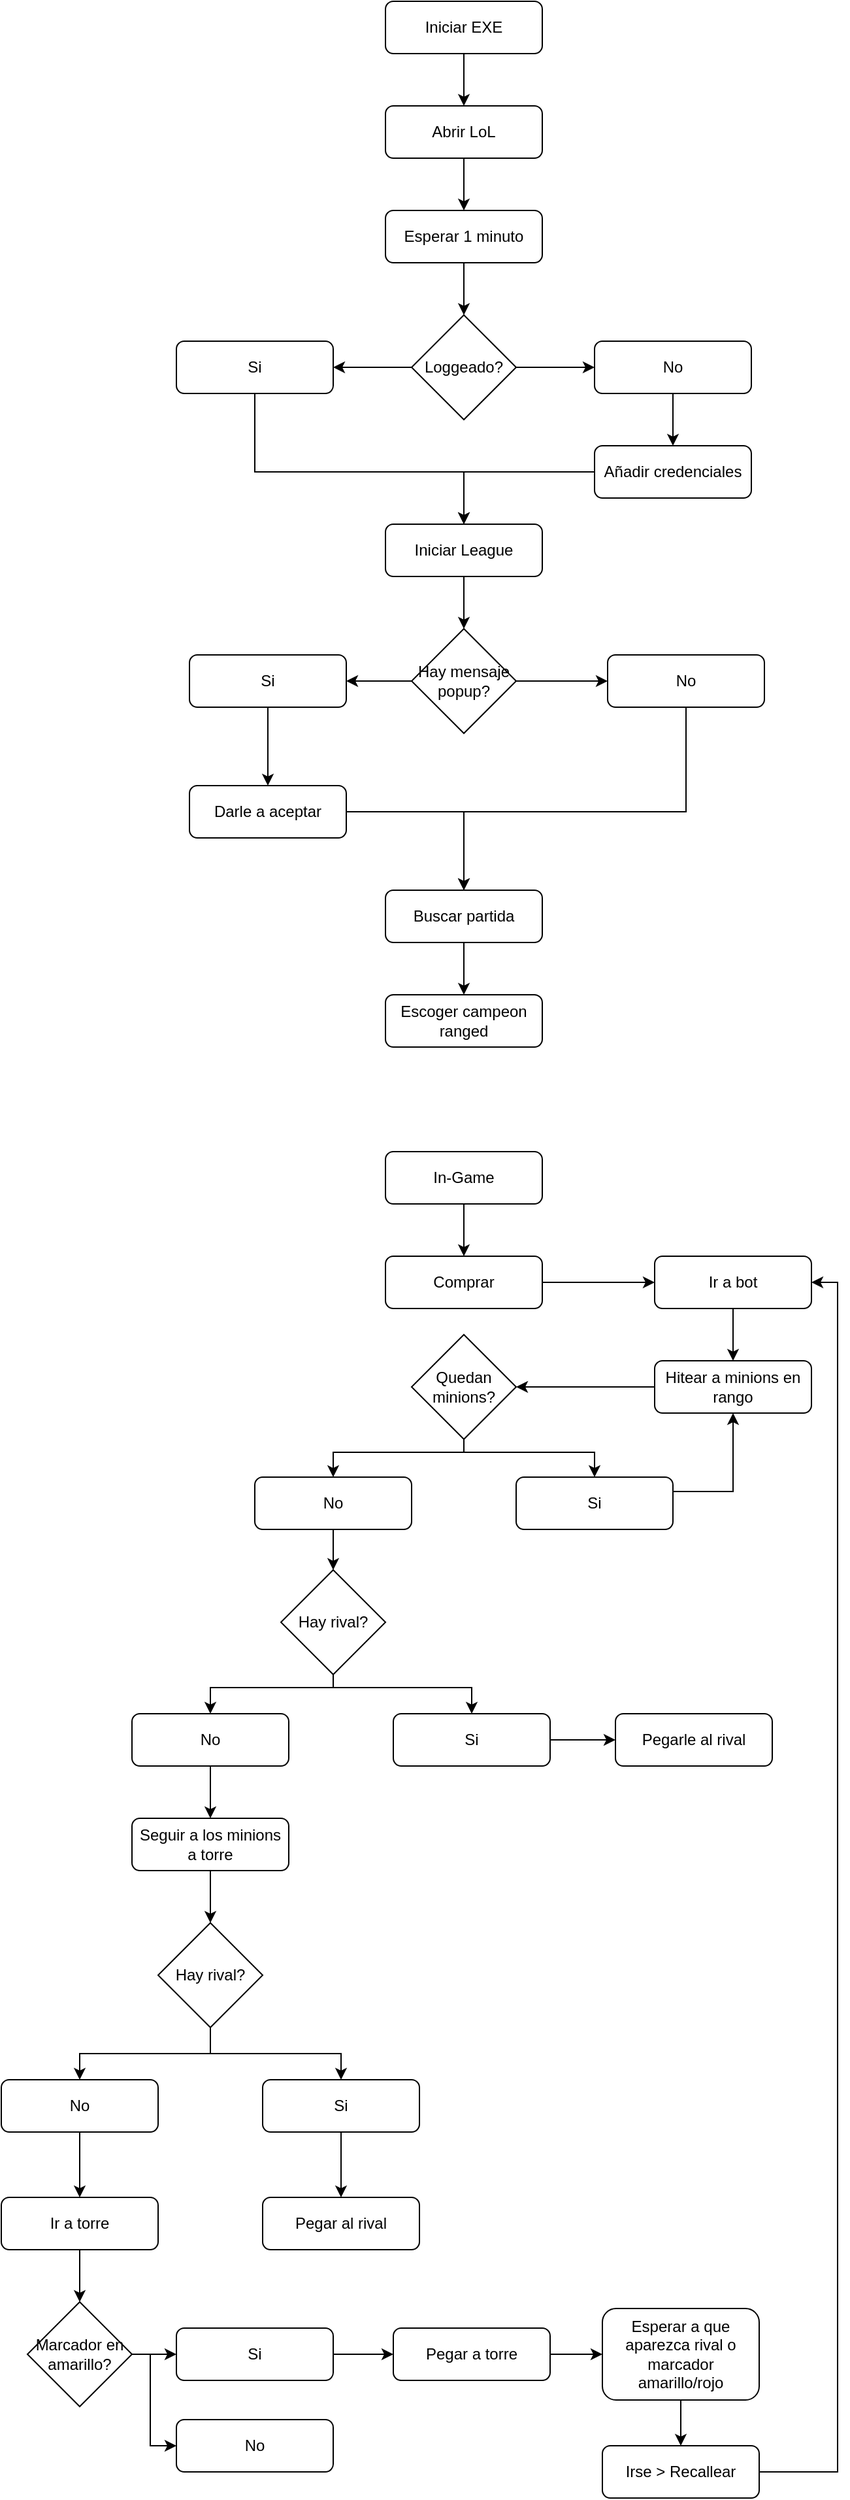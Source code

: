 <mxfile version="20.8.18" type="device"><diagram id="C5RBs43oDa-KdzZeNtuy" name="Page-1"><mxGraphModel dx="954" dy="584" grid="1" gridSize="10" guides="1" tooltips="1" connect="1" arrows="1" fold="1" page="1" pageScale="1" pageWidth="827" pageHeight="1169" math="0" shadow="0"><root><mxCell id="WIyWlLk6GJQsqaUBKTNV-0"/><mxCell id="WIyWlLk6GJQsqaUBKTNV-1" parent="WIyWlLk6GJQsqaUBKTNV-0"/><mxCell id="-YrZB0b3m8iMVC0K1MnZ-5" style="edgeStyle=orthogonalEdgeStyle;rounded=0;orthogonalLoop=1;jettySize=auto;html=1;entryX=0.5;entryY=0;entryDx=0;entryDy=0;" edge="1" parent="WIyWlLk6GJQsqaUBKTNV-1" source="WIyWlLk6GJQsqaUBKTNV-3" target="-YrZB0b3m8iMVC0K1MnZ-3"><mxGeometry relative="1" as="geometry"/></mxCell><mxCell id="WIyWlLk6GJQsqaUBKTNV-3" value="Abrir LoL" style="rounded=1;whiteSpace=wrap;html=1;fontSize=12;glass=0;strokeWidth=1;shadow=0;" parent="WIyWlLk6GJQsqaUBKTNV-1" vertex="1"><mxGeometry x="354" y="120" width="120" height="40" as="geometry"/></mxCell><mxCell id="-YrZB0b3m8iMVC0K1MnZ-1" style="edgeStyle=orthogonalEdgeStyle;rounded=0;orthogonalLoop=1;jettySize=auto;html=1;entryX=0.5;entryY=0;entryDx=0;entryDy=0;" edge="1" parent="WIyWlLk6GJQsqaUBKTNV-1" source="-YrZB0b3m8iMVC0K1MnZ-0" target="WIyWlLk6GJQsqaUBKTNV-3"><mxGeometry relative="1" as="geometry"/></mxCell><mxCell id="-YrZB0b3m8iMVC0K1MnZ-0" value="Iniciar EXE" style="rounded=1;whiteSpace=wrap;html=1;fontSize=12;glass=0;strokeWidth=1;shadow=0;" vertex="1" parent="WIyWlLk6GJQsqaUBKTNV-1"><mxGeometry x="354" y="40" width="120" height="40" as="geometry"/></mxCell><mxCell id="-YrZB0b3m8iMVC0K1MnZ-8" style="edgeStyle=orthogonalEdgeStyle;rounded=0;orthogonalLoop=1;jettySize=auto;html=1;entryX=0.5;entryY=0;entryDx=0;entryDy=0;" edge="1" parent="WIyWlLk6GJQsqaUBKTNV-1" source="-YrZB0b3m8iMVC0K1MnZ-3" target="-YrZB0b3m8iMVC0K1MnZ-7"><mxGeometry relative="1" as="geometry"/></mxCell><mxCell id="-YrZB0b3m8iMVC0K1MnZ-3" value="Esperar 1 minuto" style="rounded=1;whiteSpace=wrap;html=1;fontSize=12;glass=0;strokeWidth=1;shadow=0;" vertex="1" parent="WIyWlLk6GJQsqaUBKTNV-1"><mxGeometry x="354" y="200" width="120" height="40" as="geometry"/></mxCell><mxCell id="-YrZB0b3m8iMVC0K1MnZ-10" style="edgeStyle=orthogonalEdgeStyle;rounded=0;orthogonalLoop=1;jettySize=auto;html=1;entryX=0;entryY=0.5;entryDx=0;entryDy=0;" edge="1" parent="WIyWlLk6GJQsqaUBKTNV-1" source="-YrZB0b3m8iMVC0K1MnZ-7" target="-YrZB0b3m8iMVC0K1MnZ-14"><mxGeometry relative="1" as="geometry"><mxPoint x="514" y="350" as="targetPoint"/></mxGeometry></mxCell><mxCell id="-YrZB0b3m8iMVC0K1MnZ-12" style="edgeStyle=orthogonalEdgeStyle;rounded=0;orthogonalLoop=1;jettySize=auto;html=1;entryX=1;entryY=0.5;entryDx=0;entryDy=0;" edge="1" parent="WIyWlLk6GJQsqaUBKTNV-1" source="-YrZB0b3m8iMVC0K1MnZ-7" target="-YrZB0b3m8iMVC0K1MnZ-13"><mxGeometry relative="1" as="geometry"><mxPoint x="350" y="360" as="targetPoint"/></mxGeometry></mxCell><mxCell id="-YrZB0b3m8iMVC0K1MnZ-7" value="Loggeado?" style="rhombus;whiteSpace=wrap;html=1;" vertex="1" parent="WIyWlLk6GJQsqaUBKTNV-1"><mxGeometry x="374" y="280" width="80" height="80" as="geometry"/></mxCell><mxCell id="-YrZB0b3m8iMVC0K1MnZ-20" style="edgeStyle=orthogonalEdgeStyle;rounded=0;orthogonalLoop=1;jettySize=auto;html=1;entryX=0.5;entryY=0;entryDx=0;entryDy=0;" edge="1" parent="WIyWlLk6GJQsqaUBKTNV-1" source="-YrZB0b3m8iMVC0K1MnZ-13" target="-YrZB0b3m8iMVC0K1MnZ-15"><mxGeometry relative="1" as="geometry"><Array as="points"><mxPoint x="254" y="400"/><mxPoint x="414" y="400"/></Array></mxGeometry></mxCell><mxCell id="-YrZB0b3m8iMVC0K1MnZ-13" value="Si" style="rounded=1;whiteSpace=wrap;html=1;fontSize=12;glass=0;strokeWidth=1;shadow=0;" vertex="1" parent="WIyWlLk6GJQsqaUBKTNV-1"><mxGeometry x="194" y="300" width="120" height="40" as="geometry"/></mxCell><mxCell id="-YrZB0b3m8iMVC0K1MnZ-18" style="edgeStyle=orthogonalEdgeStyle;rounded=0;orthogonalLoop=1;jettySize=auto;html=1;entryX=0.5;entryY=0;entryDx=0;entryDy=0;" edge="1" parent="WIyWlLk6GJQsqaUBKTNV-1" source="-YrZB0b3m8iMVC0K1MnZ-14" target="-YrZB0b3m8iMVC0K1MnZ-17"><mxGeometry relative="1" as="geometry"/></mxCell><mxCell id="-YrZB0b3m8iMVC0K1MnZ-14" value="No" style="rounded=1;whiteSpace=wrap;html=1;fontSize=12;glass=0;strokeWidth=1;shadow=0;" vertex="1" parent="WIyWlLk6GJQsqaUBKTNV-1"><mxGeometry x="514" y="300" width="120" height="40" as="geometry"/></mxCell><mxCell id="-YrZB0b3m8iMVC0K1MnZ-23" style="edgeStyle=orthogonalEdgeStyle;rounded=0;orthogonalLoop=1;jettySize=auto;html=1;entryX=0.5;entryY=0;entryDx=0;entryDy=0;" edge="1" parent="WIyWlLk6GJQsqaUBKTNV-1" source="-YrZB0b3m8iMVC0K1MnZ-15" target="-YrZB0b3m8iMVC0K1MnZ-22"><mxGeometry relative="1" as="geometry"/></mxCell><mxCell id="-YrZB0b3m8iMVC0K1MnZ-15" value="Iniciar League" style="rounded=1;whiteSpace=wrap;html=1;fontSize=12;glass=0;strokeWidth=1;shadow=0;" vertex="1" parent="WIyWlLk6GJQsqaUBKTNV-1"><mxGeometry x="354" y="440" width="120" height="40" as="geometry"/></mxCell><mxCell id="-YrZB0b3m8iMVC0K1MnZ-19" style="edgeStyle=orthogonalEdgeStyle;rounded=0;orthogonalLoop=1;jettySize=auto;html=1;entryX=0.5;entryY=0;entryDx=0;entryDy=0;" edge="1" parent="WIyWlLk6GJQsqaUBKTNV-1" source="-YrZB0b3m8iMVC0K1MnZ-17" target="-YrZB0b3m8iMVC0K1MnZ-15"><mxGeometry relative="1" as="geometry"/></mxCell><mxCell id="-YrZB0b3m8iMVC0K1MnZ-17" value="Añadir credenciales" style="rounded=1;whiteSpace=wrap;html=1;fontSize=12;glass=0;strokeWidth=1;shadow=0;" vertex="1" parent="WIyWlLk6GJQsqaUBKTNV-1"><mxGeometry x="514" y="380" width="120" height="40" as="geometry"/></mxCell><mxCell id="-YrZB0b3m8iMVC0K1MnZ-26" style="edgeStyle=orthogonalEdgeStyle;rounded=0;orthogonalLoop=1;jettySize=auto;html=1;entryX=0;entryY=0.5;entryDx=0;entryDy=0;" edge="1" parent="WIyWlLk6GJQsqaUBKTNV-1" source="-YrZB0b3m8iMVC0K1MnZ-22" target="-YrZB0b3m8iMVC0K1MnZ-25"><mxGeometry relative="1" as="geometry"/></mxCell><mxCell id="-YrZB0b3m8iMVC0K1MnZ-27" style="edgeStyle=orthogonalEdgeStyle;rounded=0;orthogonalLoop=1;jettySize=auto;html=1;" edge="1" parent="WIyWlLk6GJQsqaUBKTNV-1" source="-YrZB0b3m8iMVC0K1MnZ-22" target="-YrZB0b3m8iMVC0K1MnZ-24"><mxGeometry relative="1" as="geometry"/></mxCell><mxCell id="-YrZB0b3m8iMVC0K1MnZ-22" value="Hay mensaje popup?" style="rhombus;whiteSpace=wrap;html=1;" vertex="1" parent="WIyWlLk6GJQsqaUBKTNV-1"><mxGeometry x="374" y="520" width="80" height="80" as="geometry"/></mxCell><mxCell id="-YrZB0b3m8iMVC0K1MnZ-29" style="edgeStyle=orthogonalEdgeStyle;rounded=0;orthogonalLoop=1;jettySize=auto;html=1;entryX=0.5;entryY=0;entryDx=0;entryDy=0;" edge="1" parent="WIyWlLk6GJQsqaUBKTNV-1" source="-YrZB0b3m8iMVC0K1MnZ-24" target="-YrZB0b3m8iMVC0K1MnZ-28"><mxGeometry relative="1" as="geometry"/></mxCell><mxCell id="-YrZB0b3m8iMVC0K1MnZ-24" value="Si" style="rounded=1;whiteSpace=wrap;html=1;fontSize=12;glass=0;strokeWidth=1;shadow=0;" vertex="1" parent="WIyWlLk6GJQsqaUBKTNV-1"><mxGeometry x="204" y="540" width="120" height="40" as="geometry"/></mxCell><mxCell id="-YrZB0b3m8iMVC0K1MnZ-32" style="edgeStyle=orthogonalEdgeStyle;rounded=0;orthogonalLoop=1;jettySize=auto;html=1;" edge="1" parent="WIyWlLk6GJQsqaUBKTNV-1" source="-YrZB0b3m8iMVC0K1MnZ-25" target="-YrZB0b3m8iMVC0K1MnZ-30"><mxGeometry relative="1" as="geometry"><Array as="points"><mxPoint x="584" y="660"/><mxPoint x="414" y="660"/></Array></mxGeometry></mxCell><mxCell id="-YrZB0b3m8iMVC0K1MnZ-25" value="No" style="rounded=1;whiteSpace=wrap;html=1;fontSize=12;glass=0;strokeWidth=1;shadow=0;" vertex="1" parent="WIyWlLk6GJQsqaUBKTNV-1"><mxGeometry x="524" y="540" width="120" height="40" as="geometry"/></mxCell><mxCell id="-YrZB0b3m8iMVC0K1MnZ-31" style="edgeStyle=orthogonalEdgeStyle;rounded=0;orthogonalLoop=1;jettySize=auto;html=1;" edge="1" parent="WIyWlLk6GJQsqaUBKTNV-1" source="-YrZB0b3m8iMVC0K1MnZ-28" target="-YrZB0b3m8iMVC0K1MnZ-30"><mxGeometry relative="1" as="geometry"/></mxCell><mxCell id="-YrZB0b3m8iMVC0K1MnZ-28" value="Darle a aceptar" style="rounded=1;whiteSpace=wrap;html=1;fontSize=12;glass=0;strokeWidth=1;shadow=0;" vertex="1" parent="WIyWlLk6GJQsqaUBKTNV-1"><mxGeometry x="204" y="640" width="120" height="40" as="geometry"/></mxCell><mxCell id="-YrZB0b3m8iMVC0K1MnZ-34" style="edgeStyle=orthogonalEdgeStyle;rounded=0;orthogonalLoop=1;jettySize=auto;html=1;" edge="1" parent="WIyWlLk6GJQsqaUBKTNV-1" source="-YrZB0b3m8iMVC0K1MnZ-30" target="-YrZB0b3m8iMVC0K1MnZ-33"><mxGeometry relative="1" as="geometry"/></mxCell><mxCell id="-YrZB0b3m8iMVC0K1MnZ-30" value="Buscar partida" style="rounded=1;whiteSpace=wrap;html=1;fontSize=12;glass=0;strokeWidth=1;shadow=0;" vertex="1" parent="WIyWlLk6GJQsqaUBKTNV-1"><mxGeometry x="354" y="720" width="120" height="40" as="geometry"/></mxCell><mxCell id="-YrZB0b3m8iMVC0K1MnZ-33" value="Escoger campeon ranged" style="rounded=1;whiteSpace=wrap;html=1;fontSize=12;glass=0;strokeWidth=1;shadow=0;" vertex="1" parent="WIyWlLk6GJQsqaUBKTNV-1"><mxGeometry x="354" y="800" width="120" height="40" as="geometry"/></mxCell><mxCell id="-YrZB0b3m8iMVC0K1MnZ-38" style="edgeStyle=orthogonalEdgeStyle;rounded=0;orthogonalLoop=1;jettySize=auto;html=1;entryX=0.5;entryY=0;entryDx=0;entryDy=0;" edge="1" parent="WIyWlLk6GJQsqaUBKTNV-1" source="-YrZB0b3m8iMVC0K1MnZ-36" target="-YrZB0b3m8iMVC0K1MnZ-37"><mxGeometry relative="1" as="geometry"/></mxCell><mxCell id="-YrZB0b3m8iMVC0K1MnZ-36" value="In-Game" style="rounded=1;whiteSpace=wrap;html=1;fontSize=12;glass=0;strokeWidth=1;shadow=0;" vertex="1" parent="WIyWlLk6GJQsqaUBKTNV-1"><mxGeometry x="354" y="920" width="120" height="40" as="geometry"/></mxCell><mxCell id="-YrZB0b3m8iMVC0K1MnZ-40" style="edgeStyle=orthogonalEdgeStyle;rounded=0;orthogonalLoop=1;jettySize=auto;html=1;entryX=0;entryY=0.5;entryDx=0;entryDy=0;" edge="1" parent="WIyWlLk6GJQsqaUBKTNV-1" source="-YrZB0b3m8iMVC0K1MnZ-37" target="-YrZB0b3m8iMVC0K1MnZ-39"><mxGeometry relative="1" as="geometry"/></mxCell><mxCell id="-YrZB0b3m8iMVC0K1MnZ-37" value="Comprar" style="rounded=1;whiteSpace=wrap;html=1;fontSize=12;glass=0;strokeWidth=1;shadow=0;" vertex="1" parent="WIyWlLk6GJQsqaUBKTNV-1"><mxGeometry x="354" y="1000" width="120" height="40" as="geometry"/></mxCell><mxCell id="-YrZB0b3m8iMVC0K1MnZ-42" style="edgeStyle=orthogonalEdgeStyle;rounded=0;orthogonalLoop=1;jettySize=auto;html=1;entryX=0.5;entryY=0;entryDx=0;entryDy=0;" edge="1" parent="WIyWlLk6GJQsqaUBKTNV-1" source="-YrZB0b3m8iMVC0K1MnZ-39" target="-YrZB0b3m8iMVC0K1MnZ-41"><mxGeometry relative="1" as="geometry"/></mxCell><mxCell id="-YrZB0b3m8iMVC0K1MnZ-39" value="Ir a bot" style="rounded=1;whiteSpace=wrap;html=1;fontSize=12;glass=0;strokeWidth=1;shadow=0;" vertex="1" parent="WIyWlLk6GJQsqaUBKTNV-1"><mxGeometry x="560" y="1000" width="120" height="40" as="geometry"/></mxCell><mxCell id="-YrZB0b3m8iMVC0K1MnZ-44" style="edgeStyle=orthogonalEdgeStyle;rounded=0;orthogonalLoop=1;jettySize=auto;html=1;entryX=1;entryY=0.5;entryDx=0;entryDy=0;" edge="1" parent="WIyWlLk6GJQsqaUBKTNV-1" source="-YrZB0b3m8iMVC0K1MnZ-41" target="-YrZB0b3m8iMVC0K1MnZ-45"><mxGeometry relative="1" as="geometry"><mxPoint x="480" y="1100" as="targetPoint"/></mxGeometry></mxCell><mxCell id="-YrZB0b3m8iMVC0K1MnZ-41" value="Hitear a minions en rango" style="rounded=1;whiteSpace=wrap;html=1;fontSize=12;glass=0;strokeWidth=1;shadow=0;" vertex="1" parent="WIyWlLk6GJQsqaUBKTNV-1"><mxGeometry x="560" y="1080" width="120" height="40" as="geometry"/></mxCell><mxCell id="-YrZB0b3m8iMVC0K1MnZ-49" style="edgeStyle=orthogonalEdgeStyle;rounded=0;orthogonalLoop=1;jettySize=auto;html=1;entryX=0.5;entryY=0;entryDx=0;entryDy=0;" edge="1" parent="WIyWlLk6GJQsqaUBKTNV-1" source="-YrZB0b3m8iMVC0K1MnZ-45" target="-YrZB0b3m8iMVC0K1MnZ-47"><mxGeometry relative="1" as="geometry"><Array as="points"><mxPoint x="414" y="1150"/><mxPoint x="514" y="1150"/></Array></mxGeometry></mxCell><mxCell id="-YrZB0b3m8iMVC0K1MnZ-50" style="edgeStyle=orthogonalEdgeStyle;rounded=0;orthogonalLoop=1;jettySize=auto;html=1;entryX=0.5;entryY=0;entryDx=0;entryDy=0;" edge="1" parent="WIyWlLk6GJQsqaUBKTNV-1" source="-YrZB0b3m8iMVC0K1MnZ-45" target="-YrZB0b3m8iMVC0K1MnZ-46"><mxGeometry relative="1" as="geometry"><Array as="points"><mxPoint x="414" y="1150"/><mxPoint x="314" y="1150"/></Array></mxGeometry></mxCell><mxCell id="-YrZB0b3m8iMVC0K1MnZ-45" value="Quedan minions?" style="rhombus;whiteSpace=wrap;html=1;" vertex="1" parent="WIyWlLk6GJQsqaUBKTNV-1"><mxGeometry x="374" y="1060" width="80" height="80" as="geometry"/></mxCell><mxCell id="-YrZB0b3m8iMVC0K1MnZ-52" style="edgeStyle=orthogonalEdgeStyle;rounded=0;orthogonalLoop=1;jettySize=auto;html=1;" edge="1" parent="WIyWlLk6GJQsqaUBKTNV-1" source="-YrZB0b3m8iMVC0K1MnZ-46"><mxGeometry relative="1" as="geometry"><mxPoint x="314" y="1240" as="targetPoint"/></mxGeometry></mxCell><mxCell id="-YrZB0b3m8iMVC0K1MnZ-46" value="No" style="rounded=1;whiteSpace=wrap;html=1;fontSize=12;glass=0;strokeWidth=1;shadow=0;" vertex="1" parent="WIyWlLk6GJQsqaUBKTNV-1"><mxGeometry x="254" y="1169" width="120" height="40" as="geometry"/></mxCell><mxCell id="-YrZB0b3m8iMVC0K1MnZ-48" style="edgeStyle=orthogonalEdgeStyle;rounded=0;orthogonalLoop=1;jettySize=auto;html=1;entryX=0.5;entryY=1;entryDx=0;entryDy=0;" edge="1" parent="WIyWlLk6GJQsqaUBKTNV-1" source="-YrZB0b3m8iMVC0K1MnZ-47" target="-YrZB0b3m8iMVC0K1MnZ-41"><mxGeometry relative="1" as="geometry"><Array as="points"><mxPoint x="620" y="1180"/></Array></mxGeometry></mxCell><mxCell id="-YrZB0b3m8iMVC0K1MnZ-47" value="Si" style="rounded=1;whiteSpace=wrap;html=1;fontSize=12;glass=0;strokeWidth=1;shadow=0;" vertex="1" parent="WIyWlLk6GJQsqaUBKTNV-1"><mxGeometry x="454" y="1169" width="120" height="40" as="geometry"/></mxCell><mxCell id="-YrZB0b3m8iMVC0K1MnZ-56" style="edgeStyle=orthogonalEdgeStyle;rounded=0;orthogonalLoop=1;jettySize=auto;html=1;entryX=0.5;entryY=0;entryDx=0;entryDy=0;" edge="1" parent="WIyWlLk6GJQsqaUBKTNV-1" source="-YrZB0b3m8iMVC0K1MnZ-53" target="-YrZB0b3m8iMVC0K1MnZ-54"><mxGeometry relative="1" as="geometry"><Array as="points"><mxPoint x="314" y="1330"/><mxPoint x="220" y="1330"/></Array></mxGeometry></mxCell><mxCell id="-YrZB0b3m8iMVC0K1MnZ-57" style="edgeStyle=orthogonalEdgeStyle;rounded=0;orthogonalLoop=1;jettySize=auto;html=1;entryX=0.5;entryY=0;entryDx=0;entryDy=0;" edge="1" parent="WIyWlLk6GJQsqaUBKTNV-1" source="-YrZB0b3m8iMVC0K1MnZ-53" target="-YrZB0b3m8iMVC0K1MnZ-55"><mxGeometry relative="1" as="geometry"><Array as="points"><mxPoint x="314" y="1330"/><mxPoint x="420" y="1330"/></Array></mxGeometry></mxCell><mxCell id="-YrZB0b3m8iMVC0K1MnZ-53" value="Hay rival?" style="rhombus;whiteSpace=wrap;html=1;" vertex="1" parent="WIyWlLk6GJQsqaUBKTNV-1"><mxGeometry x="274" y="1240" width="80" height="80" as="geometry"/></mxCell><mxCell id="-YrZB0b3m8iMVC0K1MnZ-59" style="edgeStyle=orthogonalEdgeStyle;rounded=0;orthogonalLoop=1;jettySize=auto;html=1;entryX=0.5;entryY=0;entryDx=0;entryDy=0;" edge="1" parent="WIyWlLk6GJQsqaUBKTNV-1" source="-YrZB0b3m8iMVC0K1MnZ-54" target="-YrZB0b3m8iMVC0K1MnZ-58"><mxGeometry relative="1" as="geometry"/></mxCell><mxCell id="-YrZB0b3m8iMVC0K1MnZ-54" value="No" style="rounded=1;whiteSpace=wrap;html=1;fontSize=12;glass=0;strokeWidth=1;shadow=0;" vertex="1" parent="WIyWlLk6GJQsqaUBKTNV-1"><mxGeometry x="160" y="1350" width="120" height="40" as="geometry"/></mxCell><mxCell id="-YrZB0b3m8iMVC0K1MnZ-61" style="edgeStyle=orthogonalEdgeStyle;rounded=0;orthogonalLoop=1;jettySize=auto;html=1;" edge="1" parent="WIyWlLk6GJQsqaUBKTNV-1" source="-YrZB0b3m8iMVC0K1MnZ-55" target="-YrZB0b3m8iMVC0K1MnZ-60"><mxGeometry relative="1" as="geometry"/></mxCell><mxCell id="-YrZB0b3m8iMVC0K1MnZ-55" value="Si" style="rounded=1;whiteSpace=wrap;html=1;fontSize=12;glass=0;strokeWidth=1;shadow=0;" vertex="1" parent="WIyWlLk6GJQsqaUBKTNV-1"><mxGeometry x="360" y="1350" width="120" height="40" as="geometry"/></mxCell><mxCell id="-YrZB0b3m8iMVC0K1MnZ-64" style="edgeStyle=orthogonalEdgeStyle;rounded=0;orthogonalLoop=1;jettySize=auto;html=1;entryX=0.5;entryY=0;entryDx=0;entryDy=0;" edge="1" parent="WIyWlLk6GJQsqaUBKTNV-1" source="-YrZB0b3m8iMVC0K1MnZ-58" target="-YrZB0b3m8iMVC0K1MnZ-63"><mxGeometry relative="1" as="geometry"/></mxCell><mxCell id="-YrZB0b3m8iMVC0K1MnZ-58" value="Seguir a los minions a torre" style="rounded=1;whiteSpace=wrap;html=1;fontSize=12;glass=0;strokeWidth=1;shadow=0;" vertex="1" parent="WIyWlLk6GJQsqaUBKTNV-1"><mxGeometry x="160" y="1430" width="120" height="40" as="geometry"/></mxCell><mxCell id="-YrZB0b3m8iMVC0K1MnZ-60" value="Pegarle al rival" style="rounded=1;whiteSpace=wrap;html=1;fontSize=12;glass=0;strokeWidth=1;shadow=0;" vertex="1" parent="WIyWlLk6GJQsqaUBKTNV-1"><mxGeometry x="530" y="1350" width="120" height="40" as="geometry"/></mxCell><mxCell id="-YrZB0b3m8iMVC0K1MnZ-67" style="edgeStyle=orthogonalEdgeStyle;rounded=0;orthogonalLoop=1;jettySize=auto;html=1;entryX=0.5;entryY=0;entryDx=0;entryDy=0;" edge="1" parent="WIyWlLk6GJQsqaUBKTNV-1" source="-YrZB0b3m8iMVC0K1MnZ-63" target="-YrZB0b3m8iMVC0K1MnZ-66"><mxGeometry relative="1" as="geometry"/></mxCell><mxCell id="-YrZB0b3m8iMVC0K1MnZ-69" style="edgeStyle=orthogonalEdgeStyle;rounded=0;orthogonalLoop=1;jettySize=auto;html=1;entryX=0.5;entryY=0;entryDx=0;entryDy=0;" edge="1" parent="WIyWlLk6GJQsqaUBKTNV-1" source="-YrZB0b3m8iMVC0K1MnZ-63" target="-YrZB0b3m8iMVC0K1MnZ-65"><mxGeometry relative="1" as="geometry"/></mxCell><mxCell id="-YrZB0b3m8iMVC0K1MnZ-63" value="Hay rival?" style="rhombus;whiteSpace=wrap;html=1;" vertex="1" parent="WIyWlLk6GJQsqaUBKTNV-1"><mxGeometry x="180" y="1510" width="80" height="80" as="geometry"/></mxCell><mxCell id="-YrZB0b3m8iMVC0K1MnZ-74" style="edgeStyle=orthogonalEdgeStyle;rounded=0;orthogonalLoop=1;jettySize=auto;html=1;entryX=0.5;entryY=0;entryDx=0;entryDy=0;" edge="1" parent="WIyWlLk6GJQsqaUBKTNV-1" source="-YrZB0b3m8iMVC0K1MnZ-65" target="-YrZB0b3m8iMVC0K1MnZ-72"><mxGeometry relative="1" as="geometry"/></mxCell><mxCell id="-YrZB0b3m8iMVC0K1MnZ-65" value="No" style="rounded=1;whiteSpace=wrap;html=1;fontSize=12;glass=0;strokeWidth=1;shadow=0;" vertex="1" parent="WIyWlLk6GJQsqaUBKTNV-1"><mxGeometry x="60" y="1630" width="120" height="40" as="geometry"/></mxCell><mxCell id="-YrZB0b3m8iMVC0K1MnZ-71" style="edgeStyle=orthogonalEdgeStyle;rounded=0;orthogonalLoop=1;jettySize=auto;html=1;entryX=0.5;entryY=0;entryDx=0;entryDy=0;" edge="1" parent="WIyWlLk6GJQsqaUBKTNV-1" source="-YrZB0b3m8iMVC0K1MnZ-66" target="-YrZB0b3m8iMVC0K1MnZ-70"><mxGeometry relative="1" as="geometry"/></mxCell><mxCell id="-YrZB0b3m8iMVC0K1MnZ-66" value="Si" style="rounded=1;whiteSpace=wrap;html=1;fontSize=12;glass=0;strokeWidth=1;shadow=0;" vertex="1" parent="WIyWlLk6GJQsqaUBKTNV-1"><mxGeometry x="260" y="1630" width="120" height="40" as="geometry"/></mxCell><mxCell id="-YrZB0b3m8iMVC0K1MnZ-70" value="Pegar al rival" style="rounded=1;whiteSpace=wrap;html=1;fontSize=12;glass=0;strokeWidth=1;shadow=0;" vertex="1" parent="WIyWlLk6GJQsqaUBKTNV-1"><mxGeometry x="260" y="1720" width="120" height="40" as="geometry"/></mxCell><mxCell id="-YrZB0b3m8iMVC0K1MnZ-75" style="edgeStyle=orthogonalEdgeStyle;rounded=0;orthogonalLoop=1;jettySize=auto;html=1;entryX=0.5;entryY=0;entryDx=0;entryDy=0;" edge="1" parent="WIyWlLk6GJQsqaUBKTNV-1" source="-YrZB0b3m8iMVC0K1MnZ-72" target="-YrZB0b3m8iMVC0K1MnZ-73"><mxGeometry relative="1" as="geometry"/></mxCell><mxCell id="-YrZB0b3m8iMVC0K1MnZ-72" value="Ir a torre" style="rounded=1;whiteSpace=wrap;html=1;fontSize=12;glass=0;strokeWidth=1;shadow=0;" vertex="1" parent="WIyWlLk6GJQsqaUBKTNV-1"><mxGeometry x="60" y="1720" width="120" height="40" as="geometry"/></mxCell><mxCell id="-YrZB0b3m8iMVC0K1MnZ-77" style="edgeStyle=orthogonalEdgeStyle;rounded=0;orthogonalLoop=1;jettySize=auto;html=1;entryX=0;entryY=0.5;entryDx=0;entryDy=0;" edge="1" parent="WIyWlLk6GJQsqaUBKTNV-1" source="-YrZB0b3m8iMVC0K1MnZ-73" target="-YrZB0b3m8iMVC0K1MnZ-76"><mxGeometry relative="1" as="geometry"/></mxCell><mxCell id="-YrZB0b3m8iMVC0K1MnZ-79" style="edgeStyle=orthogonalEdgeStyle;rounded=0;orthogonalLoop=1;jettySize=auto;html=1;entryX=0;entryY=0.5;entryDx=0;entryDy=0;" edge="1" parent="WIyWlLk6GJQsqaUBKTNV-1" source="-YrZB0b3m8iMVC0K1MnZ-73" target="-YrZB0b3m8iMVC0K1MnZ-78"><mxGeometry relative="1" as="geometry"><Array as="points"><mxPoint x="174" y="1840"/><mxPoint x="174" y="1910"/></Array></mxGeometry></mxCell><mxCell id="-YrZB0b3m8iMVC0K1MnZ-73" value="Marcador en amarillo?" style="rhombus;whiteSpace=wrap;html=1;" vertex="1" parent="WIyWlLk6GJQsqaUBKTNV-1"><mxGeometry x="80" y="1800" width="80" height="80" as="geometry"/></mxCell><mxCell id="-YrZB0b3m8iMVC0K1MnZ-81" style="edgeStyle=orthogonalEdgeStyle;rounded=0;orthogonalLoop=1;jettySize=auto;html=1;" edge="1" parent="WIyWlLk6GJQsqaUBKTNV-1" source="-YrZB0b3m8iMVC0K1MnZ-76" target="-YrZB0b3m8iMVC0K1MnZ-80"><mxGeometry relative="1" as="geometry"/></mxCell><mxCell id="-YrZB0b3m8iMVC0K1MnZ-76" value="Si" style="rounded=1;whiteSpace=wrap;html=1;fontSize=12;glass=0;strokeWidth=1;shadow=0;" vertex="1" parent="WIyWlLk6GJQsqaUBKTNV-1"><mxGeometry x="194" y="1820" width="120" height="40" as="geometry"/></mxCell><mxCell id="-YrZB0b3m8iMVC0K1MnZ-78" value="No" style="rounded=1;whiteSpace=wrap;html=1;fontSize=12;glass=0;strokeWidth=1;shadow=0;" vertex="1" parent="WIyWlLk6GJQsqaUBKTNV-1"><mxGeometry x="194" y="1890" width="120" height="40" as="geometry"/></mxCell><mxCell id="-YrZB0b3m8iMVC0K1MnZ-83" style="edgeStyle=orthogonalEdgeStyle;rounded=0;orthogonalLoop=1;jettySize=auto;html=1;" edge="1" parent="WIyWlLk6GJQsqaUBKTNV-1" source="-YrZB0b3m8iMVC0K1MnZ-80" target="-YrZB0b3m8iMVC0K1MnZ-82"><mxGeometry relative="1" as="geometry"/></mxCell><mxCell id="-YrZB0b3m8iMVC0K1MnZ-80" value="Pegar a torre" style="rounded=1;whiteSpace=wrap;html=1;fontSize=12;glass=0;strokeWidth=1;shadow=0;" vertex="1" parent="WIyWlLk6GJQsqaUBKTNV-1"><mxGeometry x="360" y="1820" width="120" height="40" as="geometry"/></mxCell><mxCell id="-YrZB0b3m8iMVC0K1MnZ-86" style="edgeStyle=orthogonalEdgeStyle;rounded=0;orthogonalLoop=1;jettySize=auto;html=1;entryX=0.5;entryY=0;entryDx=0;entryDy=0;" edge="1" parent="WIyWlLk6GJQsqaUBKTNV-1" source="-YrZB0b3m8iMVC0K1MnZ-82" target="-YrZB0b3m8iMVC0K1MnZ-85"><mxGeometry relative="1" as="geometry"/></mxCell><mxCell id="-YrZB0b3m8iMVC0K1MnZ-82" value="Esperar a que aparezca rival o marcador amarillo/rojo" style="rounded=1;whiteSpace=wrap;html=1;fontSize=12;glass=0;strokeWidth=1;shadow=0;" vertex="1" parent="WIyWlLk6GJQsqaUBKTNV-1"><mxGeometry x="520" y="1805" width="120" height="70" as="geometry"/></mxCell><mxCell id="-YrZB0b3m8iMVC0K1MnZ-87" style="edgeStyle=orthogonalEdgeStyle;rounded=0;orthogonalLoop=1;jettySize=auto;html=1;entryX=1;entryY=0.5;entryDx=0;entryDy=0;" edge="1" parent="WIyWlLk6GJQsqaUBKTNV-1" source="-YrZB0b3m8iMVC0K1MnZ-85" target="-YrZB0b3m8iMVC0K1MnZ-39"><mxGeometry relative="1" as="geometry"><Array as="points"><mxPoint x="700" y="1930"/><mxPoint x="700" y="1020"/></Array></mxGeometry></mxCell><mxCell id="-YrZB0b3m8iMVC0K1MnZ-85" value="Irse &amp;gt; Recallear" style="rounded=1;whiteSpace=wrap;html=1;fontSize=12;glass=0;strokeWidth=1;shadow=0;" vertex="1" parent="WIyWlLk6GJQsqaUBKTNV-1"><mxGeometry x="520" y="1910" width="120" height="40" as="geometry"/></mxCell></root></mxGraphModel></diagram></mxfile>